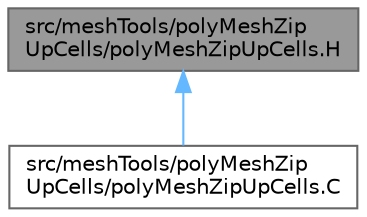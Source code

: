 digraph "src/meshTools/polyMeshZipUpCells/polyMeshZipUpCells.H"
{
 // LATEX_PDF_SIZE
  bgcolor="transparent";
  edge [fontname=Helvetica,fontsize=10,labelfontname=Helvetica,labelfontsize=10];
  node [fontname=Helvetica,fontsize=10,shape=box,height=0.2,width=0.4];
  Node1 [id="Node000001",label="src/meshTools/polyMeshZip\lUpCells/polyMeshZipUpCells.H",height=0.2,width=0.4,color="gray40", fillcolor="grey60", style="filled", fontcolor="black",tooltip="Cell zip-up tool. This function modifies the list of faces such that all the cells are topologically ..."];
  Node1 -> Node2 [id="edge1_Node000001_Node000002",dir="back",color="steelblue1",style="solid",tooltip=" "];
  Node2 [id="Node000002",label="src/meshTools/polyMeshZip\lUpCells/polyMeshZipUpCells.C",height=0.2,width=0.4,color="grey40", fillcolor="white", style="filled",URL="$polyMeshZipUpCells_8C.html",tooltip=" "];
}
